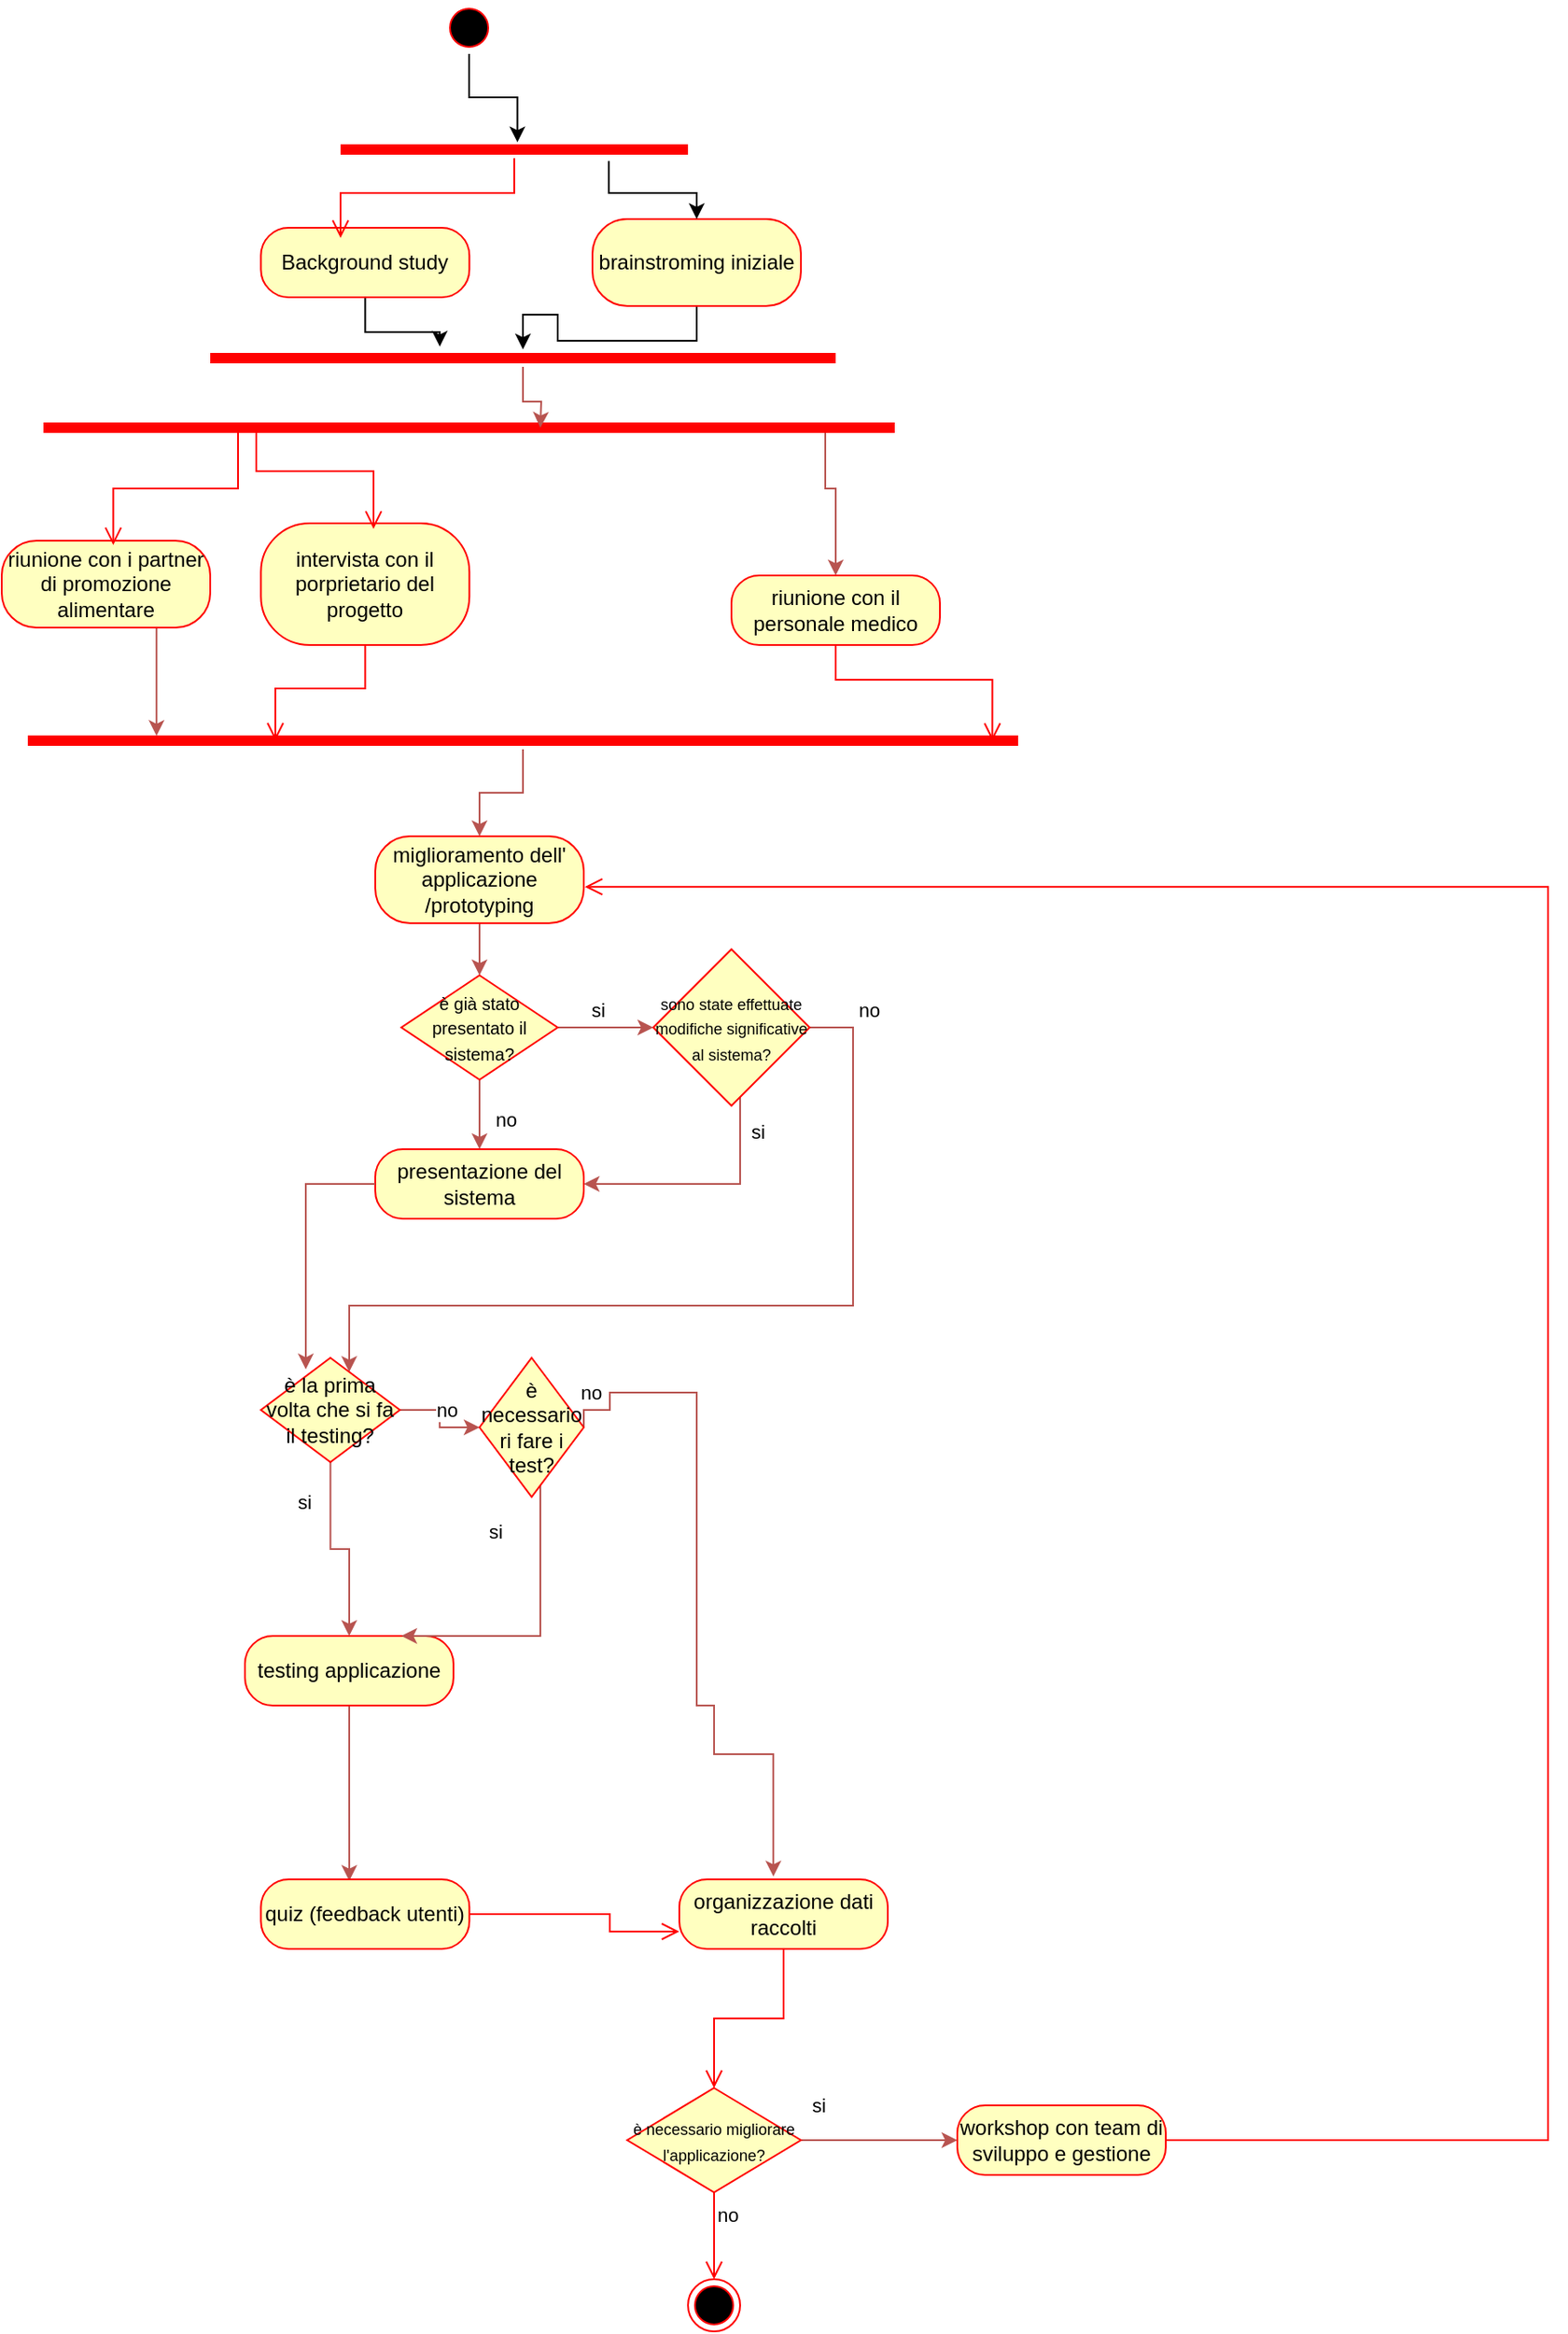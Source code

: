 <mxfile version="24.8.0">
  <diagram name="Pagina-1" id="WEDdbitrVK0wtf-hzy_Y">
    <mxGraphModel dx="1195" dy="645" grid="1" gridSize="10" guides="1" tooltips="1" connect="1" arrows="1" fold="1" page="1" pageScale="1" pageWidth="827" pageHeight="1169" math="0" shadow="0">
      <root>
        <mxCell id="0" />
        <mxCell id="1" parent="0" />
        <mxCell id="pDNAQS96Y4eRlYrxa5AR-86" value="" style="edgeStyle=orthogonalEdgeStyle;rounded=0;orthogonalLoop=1;jettySize=auto;html=1;entryX=0.509;entryY=0.083;entryDx=0;entryDy=0;entryPerimeter=0;" edge="1" parent="1" source="6oTfmbWfJ7Sm30HUCNoA-2" target="pDNAQS96Y4eRlYrxa5AR-78">
          <mxGeometry relative="1" as="geometry" />
        </mxCell>
        <mxCell id="6oTfmbWfJ7Sm30HUCNoA-2" value="" style="ellipse;html=1;shape=startState;fillColor=#000000;strokeColor=#ff0000;" parent="1" vertex="1">
          <mxGeometry x="384" width="30" height="30" as="geometry" />
        </mxCell>
        <mxCell id="pDNAQS96Y4eRlYrxa5AR-84" value="" style="edgeStyle=orthogonalEdgeStyle;rounded=0;orthogonalLoop=1;jettySize=auto;html=1;entryX=0.367;entryY=-0.167;entryDx=0;entryDy=0;entryPerimeter=0;" edge="1" parent="1" source="6oTfmbWfJ7Sm30HUCNoA-4" target="pDNAQS96Y4eRlYrxa5AR-80">
          <mxGeometry relative="1" as="geometry" />
        </mxCell>
        <mxCell id="6oTfmbWfJ7Sm30HUCNoA-4" value="Background study" style="rounded=1;whiteSpace=wrap;html=1;arcSize=40;fontColor=#000000;fillColor=#ffffc0;strokeColor=#ff0000;" parent="1" vertex="1">
          <mxGeometry x="279.17" y="130" width="120" height="40" as="geometry" />
        </mxCell>
        <mxCell id="pDNAQS96Y4eRlYrxa5AR-71" value="" style="edgeStyle=orthogonalEdgeStyle;rounded=0;orthogonalLoop=1;jettySize=auto;html=1;exitX=0.927;exitY=0.511;exitDx=0;exitDy=0;exitPerimeter=0;entryX=0.5;entryY=0;entryDx=0;entryDy=0;fillColor=#f8cecc;strokeColor=#b85450;" edge="1" parent="1" source="6oTfmbWfJ7Sm30HUCNoA-6" target="pDNAQS96Y4eRlYrxa5AR-69">
          <mxGeometry relative="1" as="geometry">
            <Array as="points">
              <mxPoint x="604" y="246" />
              <mxPoint x="604" y="280" />
              <mxPoint x="610" y="280" />
            </Array>
          </mxGeometry>
        </mxCell>
        <mxCell id="6oTfmbWfJ7Sm30HUCNoA-6" value="" style="shape=line;html=1;strokeWidth=6;strokeColor=#ff0000;" parent="1" vertex="1">
          <mxGeometry x="154" y="200" width="490" height="90" as="geometry" />
        </mxCell>
        <mxCell id="6oTfmbWfJ7Sm30HUCNoA-8" value="intervista con il porprietario del progetto" style="rounded=1;whiteSpace=wrap;html=1;arcSize=40;fontColor=#000000;fillColor=#ffffc0;strokeColor=#ff0000;" parent="1" vertex="1">
          <mxGeometry x="279.17" y="300" width="120" height="70" as="geometry" />
        </mxCell>
        <mxCell id="6oTfmbWfJ7Sm30HUCNoA-9" value="" style="edgeStyle=orthogonalEdgeStyle;html=1;verticalAlign=bottom;endArrow=open;endSize=8;strokeColor=#ff0000;rounded=0;entryX=0.25;entryY=0.5;entryDx=0;entryDy=0;entryPerimeter=0;" parent="1" source="6oTfmbWfJ7Sm30HUCNoA-8" target="6oTfmbWfJ7Sm30HUCNoA-16" edge="1">
          <mxGeometry relative="1" as="geometry">
            <mxPoint x="340" y="400" as="targetPoint" />
          </mxGeometry>
        </mxCell>
        <mxCell id="pDNAQS96Y4eRlYrxa5AR-85" value="" style="edgeStyle=orthogonalEdgeStyle;rounded=0;orthogonalLoop=1;jettySize=auto;html=1;" edge="1" parent="1" source="6oTfmbWfJ7Sm30HUCNoA-10" target="pDNAQS96Y4eRlYrxa5AR-80">
          <mxGeometry relative="1" as="geometry" />
        </mxCell>
        <mxCell id="6oTfmbWfJ7Sm30HUCNoA-10" value="brainstroming iniziale" style="rounded=1;whiteSpace=wrap;html=1;arcSize=40;fontColor=#000000;fillColor=#ffffc0;strokeColor=#ff0000;" parent="1" vertex="1">
          <mxGeometry x="470" y="125" width="120" height="50" as="geometry" />
        </mxCell>
        <mxCell id="6oTfmbWfJ7Sm30HUCNoA-13" value="" style="edgeStyle=orthogonalEdgeStyle;html=1;verticalAlign=bottom;endArrow=open;endSize=8;strokeColor=#ff0000;rounded=0;entryX=0.532;entryY=0.045;entryDx=0;entryDy=0;entryPerimeter=0;exitX=0.25;exitY=0.5;exitDx=0;exitDy=0;exitPerimeter=0;" parent="1" source="6oTfmbWfJ7Sm30HUCNoA-6" target="6oTfmbWfJ7Sm30HUCNoA-8" edge="1">
          <mxGeometry relative="1" as="geometry">
            <mxPoint x="455" y="330" as="targetPoint" />
            <mxPoint x="380" y="269" as="sourcePoint" />
            <Array as="points">
              <mxPoint x="277" y="270" />
              <mxPoint x="344" y="270" />
              <mxPoint x="344" y="303" />
            </Array>
          </mxGeometry>
        </mxCell>
        <mxCell id="pDNAQS96Y4eRlYrxa5AR-49" value="" style="edgeStyle=orthogonalEdgeStyle;rounded=0;orthogonalLoop=1;jettySize=auto;html=1;fillColor=#f8cecc;strokeColor=#b85450;" edge="1" parent="1" source="6oTfmbWfJ7Sm30HUCNoA-16" target="6oTfmbWfJ7Sm30HUCNoA-25">
          <mxGeometry relative="1" as="geometry" />
        </mxCell>
        <mxCell id="6oTfmbWfJ7Sm30HUCNoA-16" value="" style="shape=line;html=1;strokeWidth=6;strokeColor=#ff0000;" parent="1" vertex="1">
          <mxGeometry x="145" y="420" width="570" height="10" as="geometry" />
        </mxCell>
        <mxCell id="6oTfmbWfJ7Sm30HUCNoA-18" value="presentazione del sistema" style="rounded=1;whiteSpace=wrap;html=1;arcSize=40;fontColor=#000000;fillColor=#ffffc0;strokeColor=#ff0000;" parent="1" vertex="1">
          <mxGeometry x="345" y="660" width="120" height="40" as="geometry" />
        </mxCell>
        <mxCell id="6oTfmbWfJ7Sm30HUCNoA-84" value="" style="edgeStyle=orthogonalEdgeStyle;rounded=0;orthogonalLoop=1;jettySize=auto;html=1;fillColor=#f8cecc;strokeColor=#b85450;entryX=0.323;entryY=0.111;entryDx=0;entryDy=0;entryPerimeter=0;" parent="1" source="6oTfmbWfJ7Sm30HUCNoA-18" target="pDNAQS96Y4eRlYrxa5AR-17" edge="1">
          <mxGeometry relative="1" as="geometry">
            <mxPoint x="405" y="560" as="sourcePoint" />
            <mxPoint x="405" y="654" as="targetPoint" />
            <Array as="points">
              <mxPoint x="305" y="680" />
            </Array>
          </mxGeometry>
        </mxCell>
        <mxCell id="pDNAQS96Y4eRlYrxa5AR-55" value="" style="edgeStyle=orthogonalEdgeStyle;rounded=0;orthogonalLoop=1;jettySize=auto;html=1;fillColor=#f8cecc;strokeColor=#b85450;" edge="1" parent="1" source="6oTfmbWfJ7Sm30HUCNoA-25" target="pDNAQS96Y4eRlYrxa5AR-52">
          <mxGeometry relative="1" as="geometry" />
        </mxCell>
        <mxCell id="6oTfmbWfJ7Sm30HUCNoA-25" value="miglioramento dell&#39; applicazione /prototyping" style="rounded=1;whiteSpace=wrap;html=1;arcSize=40;fontColor=#000000;fillColor=#ffffc0;strokeColor=#ff0000;" parent="1" vertex="1">
          <mxGeometry x="345" y="480" width="120" height="50" as="geometry" />
        </mxCell>
        <mxCell id="6oTfmbWfJ7Sm30HUCNoA-60" value="" style="edgeStyle=orthogonalEdgeStyle;rounded=0;orthogonalLoop=1;jettySize=auto;html=1;fillColor=#f8cecc;strokeColor=#b85450;entryX=0.424;entryY=0.021;entryDx=0;entryDy=0;entryPerimeter=0;" parent="1" source="6oTfmbWfJ7Sm30HUCNoA-38" target="6oTfmbWfJ7Sm30HUCNoA-53" edge="1">
          <mxGeometry relative="1" as="geometry">
            <mxPoint x="330" y="1060" as="targetPoint" />
          </mxGeometry>
        </mxCell>
        <mxCell id="6oTfmbWfJ7Sm30HUCNoA-38" value="testing applicazione" style="rounded=1;whiteSpace=wrap;html=1;arcSize=40;fontColor=#000000;fillColor=#ffffc0;strokeColor=#ff0000;" parent="1" vertex="1">
          <mxGeometry x="270" y="940" width="120" height="40" as="geometry" />
        </mxCell>
        <mxCell id="6oTfmbWfJ7Sm30HUCNoA-82" value="" style="edgeStyle=orthogonalEdgeStyle;rounded=0;orthogonalLoop=1;jettySize=auto;html=1;fillColor=#f8cecc;strokeColor=#b85450;" parent="1" source="6oTfmbWfJ7Sm30HUCNoA-47" target="pDNAQS96Y4eRlYrxa5AR-17" edge="1">
          <mxGeometry relative="1" as="geometry">
            <Array as="points">
              <mxPoint x="620" y="590" />
              <mxPoint x="620" y="750" />
              <mxPoint x="330" y="750" />
            </Array>
            <mxPoint x="465" y="660" as="targetPoint" />
          </mxGeometry>
        </mxCell>
        <mxCell id="6oTfmbWfJ7Sm30HUCNoA-83" value="&lt;div&gt;no&lt;/div&gt;" style="edgeLabel;html=1;align=center;verticalAlign=middle;resizable=0;points=[];" parent="6oTfmbWfJ7Sm30HUCNoA-82" vertex="1" connectable="0">
          <mxGeometry x="-0.914" y="3" relative="1" as="geometry">
            <mxPoint x="12" y="-7" as="offset" />
          </mxGeometry>
        </mxCell>
        <mxCell id="pDNAQS96Y4eRlYrxa5AR-50" value="" style="edgeStyle=orthogonalEdgeStyle;rounded=0;orthogonalLoop=1;jettySize=auto;html=1;fillColor=#f8cecc;strokeColor=#b85450;" edge="1" parent="1" source="6oTfmbWfJ7Sm30HUCNoA-47" target="6oTfmbWfJ7Sm30HUCNoA-18">
          <mxGeometry relative="1" as="geometry">
            <Array as="points">
              <mxPoint x="555" y="680" />
            </Array>
          </mxGeometry>
        </mxCell>
        <mxCell id="pDNAQS96Y4eRlYrxa5AR-51" value="si" style="edgeLabel;html=1;align=center;verticalAlign=middle;resizable=0;points=[];" vertex="1" connectable="0" parent="pDNAQS96Y4eRlYrxa5AR-50">
          <mxGeometry x="-0.508" relative="1" as="geometry">
            <mxPoint x="10" y="-15" as="offset" />
          </mxGeometry>
        </mxCell>
        <mxCell id="6oTfmbWfJ7Sm30HUCNoA-47" value="&lt;font style=&quot;font-size: 9px;&quot;&gt;sono state effettuate modifiche significative al sistema?&lt;/font&gt;" style="rhombus;whiteSpace=wrap;html=1;fontColor=#000000;fillColor=#ffffc0;strokeColor=#ff0000;" parent="1" vertex="1">
          <mxGeometry x="505" y="545" width="90" height="90" as="geometry" />
        </mxCell>
        <mxCell id="6oTfmbWfJ7Sm30HUCNoA-53" value="quiz (feedback utenti)" style="rounded=1;whiteSpace=wrap;html=1;arcSize=40;fontColor=#000000;fillColor=#ffffc0;strokeColor=#ff0000;" parent="1" vertex="1">
          <mxGeometry x="279.17" y="1080" width="120" height="40" as="geometry" />
        </mxCell>
        <mxCell id="6oTfmbWfJ7Sm30HUCNoA-54" value="" style="edgeStyle=orthogonalEdgeStyle;html=1;verticalAlign=bottom;endArrow=open;endSize=8;strokeColor=#ff0000;rounded=0;entryX=0;entryY=0.75;entryDx=0;entryDy=0;" parent="1" source="6oTfmbWfJ7Sm30HUCNoA-53" target="6oTfmbWfJ7Sm30HUCNoA-65" edge="1">
          <mxGeometry relative="1" as="geometry">
            <mxPoint x="404.68" y="934.14" as="targetPoint" />
            <Array as="points">
              <mxPoint x="480" y="1100" />
              <mxPoint x="480" y="1110" />
            </Array>
          </mxGeometry>
        </mxCell>
        <mxCell id="6oTfmbWfJ7Sm30HUCNoA-65" value="organizzazione dati raccolti" style="rounded=1;whiteSpace=wrap;html=1;arcSize=40;fontColor=#000000;fillColor=#ffffc0;strokeColor=#ff0000;" parent="1" vertex="1">
          <mxGeometry x="520" y="1080" width="120" height="40" as="geometry" />
        </mxCell>
        <mxCell id="6oTfmbWfJ7Sm30HUCNoA-66" value="" style="edgeStyle=orthogonalEdgeStyle;html=1;verticalAlign=bottom;endArrow=open;endSize=8;strokeColor=#ff0000;rounded=0;entryX=0.5;entryY=0;entryDx=0;entryDy=0;" parent="1" source="6oTfmbWfJ7Sm30HUCNoA-65" target="6oTfmbWfJ7Sm30HUCNoA-68" edge="1">
          <mxGeometry relative="1" as="geometry">
            <mxPoint x="540" y="1040" as="targetPoint" />
          </mxGeometry>
        </mxCell>
        <mxCell id="pDNAQS96Y4eRlYrxa5AR-66" value="" style="edgeStyle=orthogonalEdgeStyle;rounded=0;orthogonalLoop=1;jettySize=auto;html=1;fillColor=#f8cecc;strokeColor=#b85450;" edge="1" parent="1" source="6oTfmbWfJ7Sm30HUCNoA-68" target="pDNAQS96Y4eRlYrxa5AR-64">
          <mxGeometry relative="1" as="geometry" />
        </mxCell>
        <mxCell id="pDNAQS96Y4eRlYrxa5AR-67" value="si" style="edgeLabel;html=1;align=center;verticalAlign=middle;resizable=0;points=[];" vertex="1" connectable="0" parent="pDNAQS96Y4eRlYrxa5AR-66">
          <mxGeometry x="-0.184" relative="1" as="geometry">
            <mxPoint x="-27" y="-20" as="offset" />
          </mxGeometry>
        </mxCell>
        <mxCell id="6oTfmbWfJ7Sm30HUCNoA-68" value="&lt;font style=&quot;font-size: 9px;&quot;&gt;è necessario migliorare l&#39;applicazione?&lt;/font&gt;" style="rhombus;whiteSpace=wrap;html=1;fontColor=#000000;fillColor=#ffffc0;strokeColor=#ff0000;" parent="1" vertex="1">
          <mxGeometry x="490" y="1200" width="100" height="60" as="geometry" />
        </mxCell>
        <mxCell id="6oTfmbWfJ7Sm30HUCNoA-70" value="no" style="edgeStyle=orthogonalEdgeStyle;html=1;align=left;verticalAlign=top;endArrow=open;endSize=8;strokeColor=#ff0000;rounded=0;" parent="1" source="6oTfmbWfJ7Sm30HUCNoA-68" target="6oTfmbWfJ7Sm30HUCNoA-71" edge="1">
          <mxGeometry x="-1" relative="1" as="geometry">
            <mxPoint x="540" y="1125" as="targetPoint" />
          </mxGeometry>
        </mxCell>
        <mxCell id="6oTfmbWfJ7Sm30HUCNoA-71" value="" style="ellipse;html=1;shape=endState;fillColor=#000000;strokeColor=#ff0000;" parent="1" vertex="1">
          <mxGeometry x="525" y="1310" width="30" height="30" as="geometry" />
        </mxCell>
        <mxCell id="6oTfmbWfJ7Sm30HUCNoA-87" value="" style="edgeStyle=orthogonalEdgeStyle;html=1;verticalAlign=bottom;endArrow=open;endSize=8;strokeColor=#ff0000;rounded=0;exitX=1;exitY=0.5;exitDx=0;exitDy=0;entryX=1.005;entryY=0.582;entryDx=0;entryDy=0;entryPerimeter=0;" parent="1" source="pDNAQS96Y4eRlYrxa5AR-64" target="6oTfmbWfJ7Sm30HUCNoA-25" edge="1">
          <mxGeometry relative="1" as="geometry">
            <mxPoint x="470" y="360" as="targetPoint" />
            <mxPoint x="628.5" y="1008" as="sourcePoint" />
            <Array as="points">
              <mxPoint x="790" y="1230" />
              <mxPoint x="1020" y="1230" />
              <mxPoint x="1020" y="359" />
            </Array>
          </mxGeometry>
        </mxCell>
        <mxCell id="pDNAQS96Y4eRlYrxa5AR-15" value="" style="edgeStyle=orthogonalEdgeStyle;rounded=0;orthogonalLoop=1;jettySize=auto;html=1;fillColor=#f8cecc;strokeColor=#b85450;" edge="1" parent="1" source="pDNAQS96Y4eRlYrxa5AR-17" target="pDNAQS96Y4eRlYrxa5AR-18">
          <mxGeometry relative="1" as="geometry" />
        </mxCell>
        <mxCell id="pDNAQS96Y4eRlYrxa5AR-16" value="no" style="edgeLabel;html=1;align=center;verticalAlign=middle;resizable=0;points=[];" vertex="1" connectable="0" parent="pDNAQS96Y4eRlYrxa5AR-15">
          <mxGeometry x="0.54" y="-2" relative="1" as="geometry">
            <mxPoint x="-6" y="-12" as="offset" />
          </mxGeometry>
        </mxCell>
        <mxCell id="pDNAQS96Y4eRlYrxa5AR-20" value="" style="edgeStyle=orthogonalEdgeStyle;rounded=0;orthogonalLoop=1;jettySize=auto;html=1;fillColor=#f8cecc;strokeColor=#b85450;" edge="1" parent="1" source="pDNAQS96Y4eRlYrxa5AR-17" target="6oTfmbWfJ7Sm30HUCNoA-38">
          <mxGeometry relative="1" as="geometry" />
        </mxCell>
        <mxCell id="pDNAQS96Y4eRlYrxa5AR-42" value="si" style="edgeLabel;html=1;align=center;verticalAlign=middle;resizable=0;points=[];" vertex="1" connectable="0" parent="pDNAQS96Y4eRlYrxa5AR-20">
          <mxGeometry x="-0.5" y="2" relative="1" as="geometry">
            <mxPoint x="-17" y="-5" as="offset" />
          </mxGeometry>
        </mxCell>
        <mxCell id="pDNAQS96Y4eRlYrxa5AR-17" value="è la prima volta che si fa il testing?" style="rhombus;whiteSpace=wrap;html=1;fontColor=#000000;fillColor=#ffffc0;strokeColor=#ff0000;" vertex="1" parent="1">
          <mxGeometry x="279.17" y="780" width="80" height="60" as="geometry" />
        </mxCell>
        <mxCell id="pDNAQS96Y4eRlYrxa5AR-21" value="" style="edgeStyle=orthogonalEdgeStyle;rounded=0;orthogonalLoop=1;jettySize=auto;html=1;entryX=0.75;entryY=0;entryDx=0;entryDy=0;fillColor=#f8cecc;strokeColor=#b85450;" edge="1" parent="1" source="pDNAQS96Y4eRlYrxa5AR-18" target="6oTfmbWfJ7Sm30HUCNoA-38">
          <mxGeometry relative="1" as="geometry">
            <Array as="points">
              <mxPoint x="440" y="940" />
            </Array>
          </mxGeometry>
        </mxCell>
        <mxCell id="pDNAQS96Y4eRlYrxa5AR-22" value="si" style="edgeLabel;html=1;align=center;verticalAlign=middle;resizable=0;points=[];" vertex="1" connectable="0" parent="pDNAQS96Y4eRlYrxa5AR-21">
          <mxGeometry x="-0.617" y="-4" relative="1" as="geometry">
            <mxPoint x="-22" y="-6" as="offset" />
          </mxGeometry>
        </mxCell>
        <mxCell id="pDNAQS96Y4eRlYrxa5AR-23" value="" style="edgeStyle=orthogonalEdgeStyle;rounded=0;orthogonalLoop=1;jettySize=auto;html=1;fillColor=#f8cecc;strokeColor=#b85450;exitX=1;exitY=0.5;exitDx=0;exitDy=0;entryX=0.451;entryY=-0.042;entryDx=0;entryDy=0;entryPerimeter=0;" edge="1" parent="1" source="pDNAQS96Y4eRlYrxa5AR-18" target="6oTfmbWfJ7Sm30HUCNoA-65">
          <mxGeometry relative="1" as="geometry">
            <mxPoint x="474.01" y="659.48" as="sourcePoint" />
            <mxPoint x="440" y="935" as="targetPoint" />
            <Array as="points">
              <mxPoint x="480" y="810" />
              <mxPoint x="480" y="800" />
              <mxPoint x="530" y="800" />
              <mxPoint x="530" y="980" />
              <mxPoint x="540" y="980" />
              <mxPoint x="540" y="1008" />
            </Array>
          </mxGeometry>
        </mxCell>
        <mxCell id="pDNAQS96Y4eRlYrxa5AR-31" value="no" style="edgeLabel;html=1;align=center;verticalAlign=middle;resizable=0;points=[];" vertex="1" connectable="0" parent="pDNAQS96Y4eRlYrxa5AR-23">
          <mxGeometry x="-0.933" y="2" relative="1" as="geometry">
            <mxPoint y="-8" as="offset" />
          </mxGeometry>
        </mxCell>
        <mxCell id="pDNAQS96Y4eRlYrxa5AR-18" value="è necessario ri fare i test?" style="rhombus;whiteSpace=wrap;html=1;fontColor=#000000;fillColor=#ffffc0;strokeColor=#ff0000;" vertex="1" parent="1">
          <mxGeometry x="405" y="780" width="60" height="80" as="geometry" />
        </mxCell>
        <mxCell id="pDNAQS96Y4eRlYrxa5AR-59" value="" style="edgeStyle=orthogonalEdgeStyle;rounded=0;orthogonalLoop=1;jettySize=auto;html=1;entryX=0.5;entryY=0;entryDx=0;entryDy=0;fillColor=#f8cecc;strokeColor=#b85450;" edge="1" parent="1" source="pDNAQS96Y4eRlYrxa5AR-52" target="6oTfmbWfJ7Sm30HUCNoA-18">
          <mxGeometry relative="1" as="geometry" />
        </mxCell>
        <mxCell id="pDNAQS96Y4eRlYrxa5AR-61" value="&lt;div&gt;no&lt;/div&gt;" style="edgeLabel;html=1;align=center;verticalAlign=middle;resizable=0;points=[];" vertex="1" connectable="0" parent="pDNAQS96Y4eRlYrxa5AR-59">
          <mxGeometry x="0.125" relative="1" as="geometry">
            <mxPoint x="15" as="offset" />
          </mxGeometry>
        </mxCell>
        <mxCell id="pDNAQS96Y4eRlYrxa5AR-62" value="" style="edgeStyle=orthogonalEdgeStyle;rounded=0;orthogonalLoop=1;jettySize=auto;html=1;fillColor=#f8cecc;strokeColor=#b85450;" edge="1" parent="1" source="pDNAQS96Y4eRlYrxa5AR-52" target="6oTfmbWfJ7Sm30HUCNoA-47">
          <mxGeometry relative="1" as="geometry" />
        </mxCell>
        <mxCell id="pDNAQS96Y4eRlYrxa5AR-63" value="si" style="edgeLabel;html=1;align=center;verticalAlign=middle;resizable=0;points=[];" vertex="1" connectable="0" parent="pDNAQS96Y4eRlYrxa5AR-62">
          <mxGeometry x="-0.432" y="4" relative="1" as="geometry">
            <mxPoint x="7" y="-6" as="offset" />
          </mxGeometry>
        </mxCell>
        <mxCell id="pDNAQS96Y4eRlYrxa5AR-52" value="&lt;font style=&quot;font-size: 10px;&quot;&gt;è già stato presentato il sistema?&lt;/font&gt;" style="rhombus;whiteSpace=wrap;html=1;fontColor=#000000;fillColor=#ffffc0;strokeColor=#ff0000;" vertex="1" parent="1">
          <mxGeometry x="360" y="560" width="90" height="60" as="geometry" />
        </mxCell>
        <mxCell id="pDNAQS96Y4eRlYrxa5AR-64" value="workshop con team di sviluppo e gestione" style="rounded=1;whiteSpace=wrap;html=1;arcSize=40;fontColor=#000000;fillColor=#ffffc0;strokeColor=#ff0000;" vertex="1" parent="1">
          <mxGeometry x="680" y="1210" width="120" height="40" as="geometry" />
        </mxCell>
        <mxCell id="pDNAQS96Y4eRlYrxa5AR-74" value="" style="edgeStyle=orthogonalEdgeStyle;rounded=0;orthogonalLoop=1;jettySize=auto;html=1;entryX=0.13;entryY=0.229;entryDx=0;entryDy=0;entryPerimeter=0;fillColor=#f8cecc;strokeColor=#b85450;" edge="1" parent="1" source="pDNAQS96Y4eRlYrxa5AR-68" target="6oTfmbWfJ7Sm30HUCNoA-16">
          <mxGeometry relative="1" as="geometry">
            <Array as="points">
              <mxPoint x="190" y="330" />
              <mxPoint x="194" y="330" />
            </Array>
          </mxGeometry>
        </mxCell>
        <mxCell id="pDNAQS96Y4eRlYrxa5AR-68" value="riunione con i partner di promozione alimentare" style="rounded=1;whiteSpace=wrap;html=1;arcSize=40;fontColor=#000000;fillColor=#ffffc0;strokeColor=#ff0000;" vertex="1" parent="1">
          <mxGeometry x="130" y="310" width="120" height="50" as="geometry" />
        </mxCell>
        <mxCell id="pDNAQS96Y4eRlYrxa5AR-69" value="riunione con il personale medico" style="rounded=1;whiteSpace=wrap;html=1;arcSize=40;fontColor=#000000;fillColor=#ffffc0;strokeColor=#ff0000;" vertex="1" parent="1">
          <mxGeometry x="550" y="330" width="120" height="40" as="geometry" />
        </mxCell>
        <mxCell id="pDNAQS96Y4eRlYrxa5AR-70" value="" style="edgeStyle=orthogonalEdgeStyle;html=1;verticalAlign=bottom;endArrow=open;endSize=8;strokeColor=#ff0000;rounded=0;entryX=0.974;entryY=0.514;entryDx=0;entryDy=0;entryPerimeter=0;" edge="1" source="pDNAQS96Y4eRlYrxa5AR-69" parent="1" target="6oTfmbWfJ7Sm30HUCNoA-16">
          <mxGeometry relative="1" as="geometry">
            <mxPoint x="679" y="350" as="targetPoint" />
            <Array as="points">
              <mxPoint x="610" y="390" />
              <mxPoint x="700" y="390" />
            </Array>
          </mxGeometry>
        </mxCell>
        <mxCell id="pDNAQS96Y4eRlYrxa5AR-73" value="" style="edgeStyle=orthogonalEdgeStyle;html=1;verticalAlign=bottom;endArrow=open;endSize=8;strokeColor=#ff0000;rounded=0;exitX=0.237;exitY=0.524;exitDx=0;exitDy=0;exitPerimeter=0;entryX=0.535;entryY=0.051;entryDx=0;entryDy=0;entryPerimeter=0;" edge="1" source="6oTfmbWfJ7Sm30HUCNoA-6" parent="1" target="pDNAQS96Y4eRlYrxa5AR-68">
          <mxGeometry relative="1" as="geometry">
            <mxPoint x="360" y="380" as="targetPoint" />
            <mxPoint x="360.029" y="310" as="sourcePoint" />
            <Array as="points">
              <mxPoint x="266" y="247" />
              <mxPoint x="266" y="280" />
              <mxPoint x="194" y="280" />
            </Array>
          </mxGeometry>
        </mxCell>
        <mxCell id="pDNAQS96Y4eRlYrxa5AR-83" value="" style="edgeStyle=orthogonalEdgeStyle;rounded=0;orthogonalLoop=1;jettySize=auto;html=1;entryX=0.5;entryY=0;entryDx=0;entryDy=0;exitX=0.772;exitY=1.167;exitDx=0;exitDy=0;exitPerimeter=0;" edge="1" parent="1" source="pDNAQS96Y4eRlYrxa5AR-78" target="6oTfmbWfJ7Sm30HUCNoA-10">
          <mxGeometry relative="1" as="geometry" />
        </mxCell>
        <mxCell id="pDNAQS96Y4eRlYrxa5AR-78" value="" style="shape=line;html=1;strokeWidth=6;strokeColor=#ff0000;" vertex="1" parent="1">
          <mxGeometry x="325" y="80" width="200" height="10" as="geometry" />
        </mxCell>
        <mxCell id="pDNAQS96Y4eRlYrxa5AR-79" value="" style="edgeStyle=orthogonalEdgeStyle;html=1;verticalAlign=bottom;endArrow=open;endSize=8;strokeColor=#ff0000;rounded=0;entryX=0.382;entryY=0.146;entryDx=0;entryDy=0;entryPerimeter=0;" edge="1" source="pDNAQS96Y4eRlYrxa5AR-78" parent="1" target="6oTfmbWfJ7Sm30HUCNoA-4">
          <mxGeometry relative="1" as="geometry">
            <mxPoint x="780" y="160" as="targetPoint" />
          </mxGeometry>
        </mxCell>
        <mxCell id="pDNAQS96Y4eRlYrxa5AR-87" value="" style="edgeStyle=orthogonalEdgeStyle;rounded=0;orthogonalLoop=1;jettySize=auto;html=1;fillColor=#f8cecc;strokeColor=#b85450;" edge="1" parent="1" source="pDNAQS96Y4eRlYrxa5AR-80">
          <mxGeometry relative="1" as="geometry">
            <mxPoint x="440" y="245" as="targetPoint" />
          </mxGeometry>
        </mxCell>
        <mxCell id="pDNAQS96Y4eRlYrxa5AR-80" value="" style="shape=line;html=1;strokeWidth=6;strokeColor=#ff0000;" vertex="1" parent="1">
          <mxGeometry x="250" y="200" width="360" height="10" as="geometry" />
        </mxCell>
      </root>
    </mxGraphModel>
  </diagram>
</mxfile>
